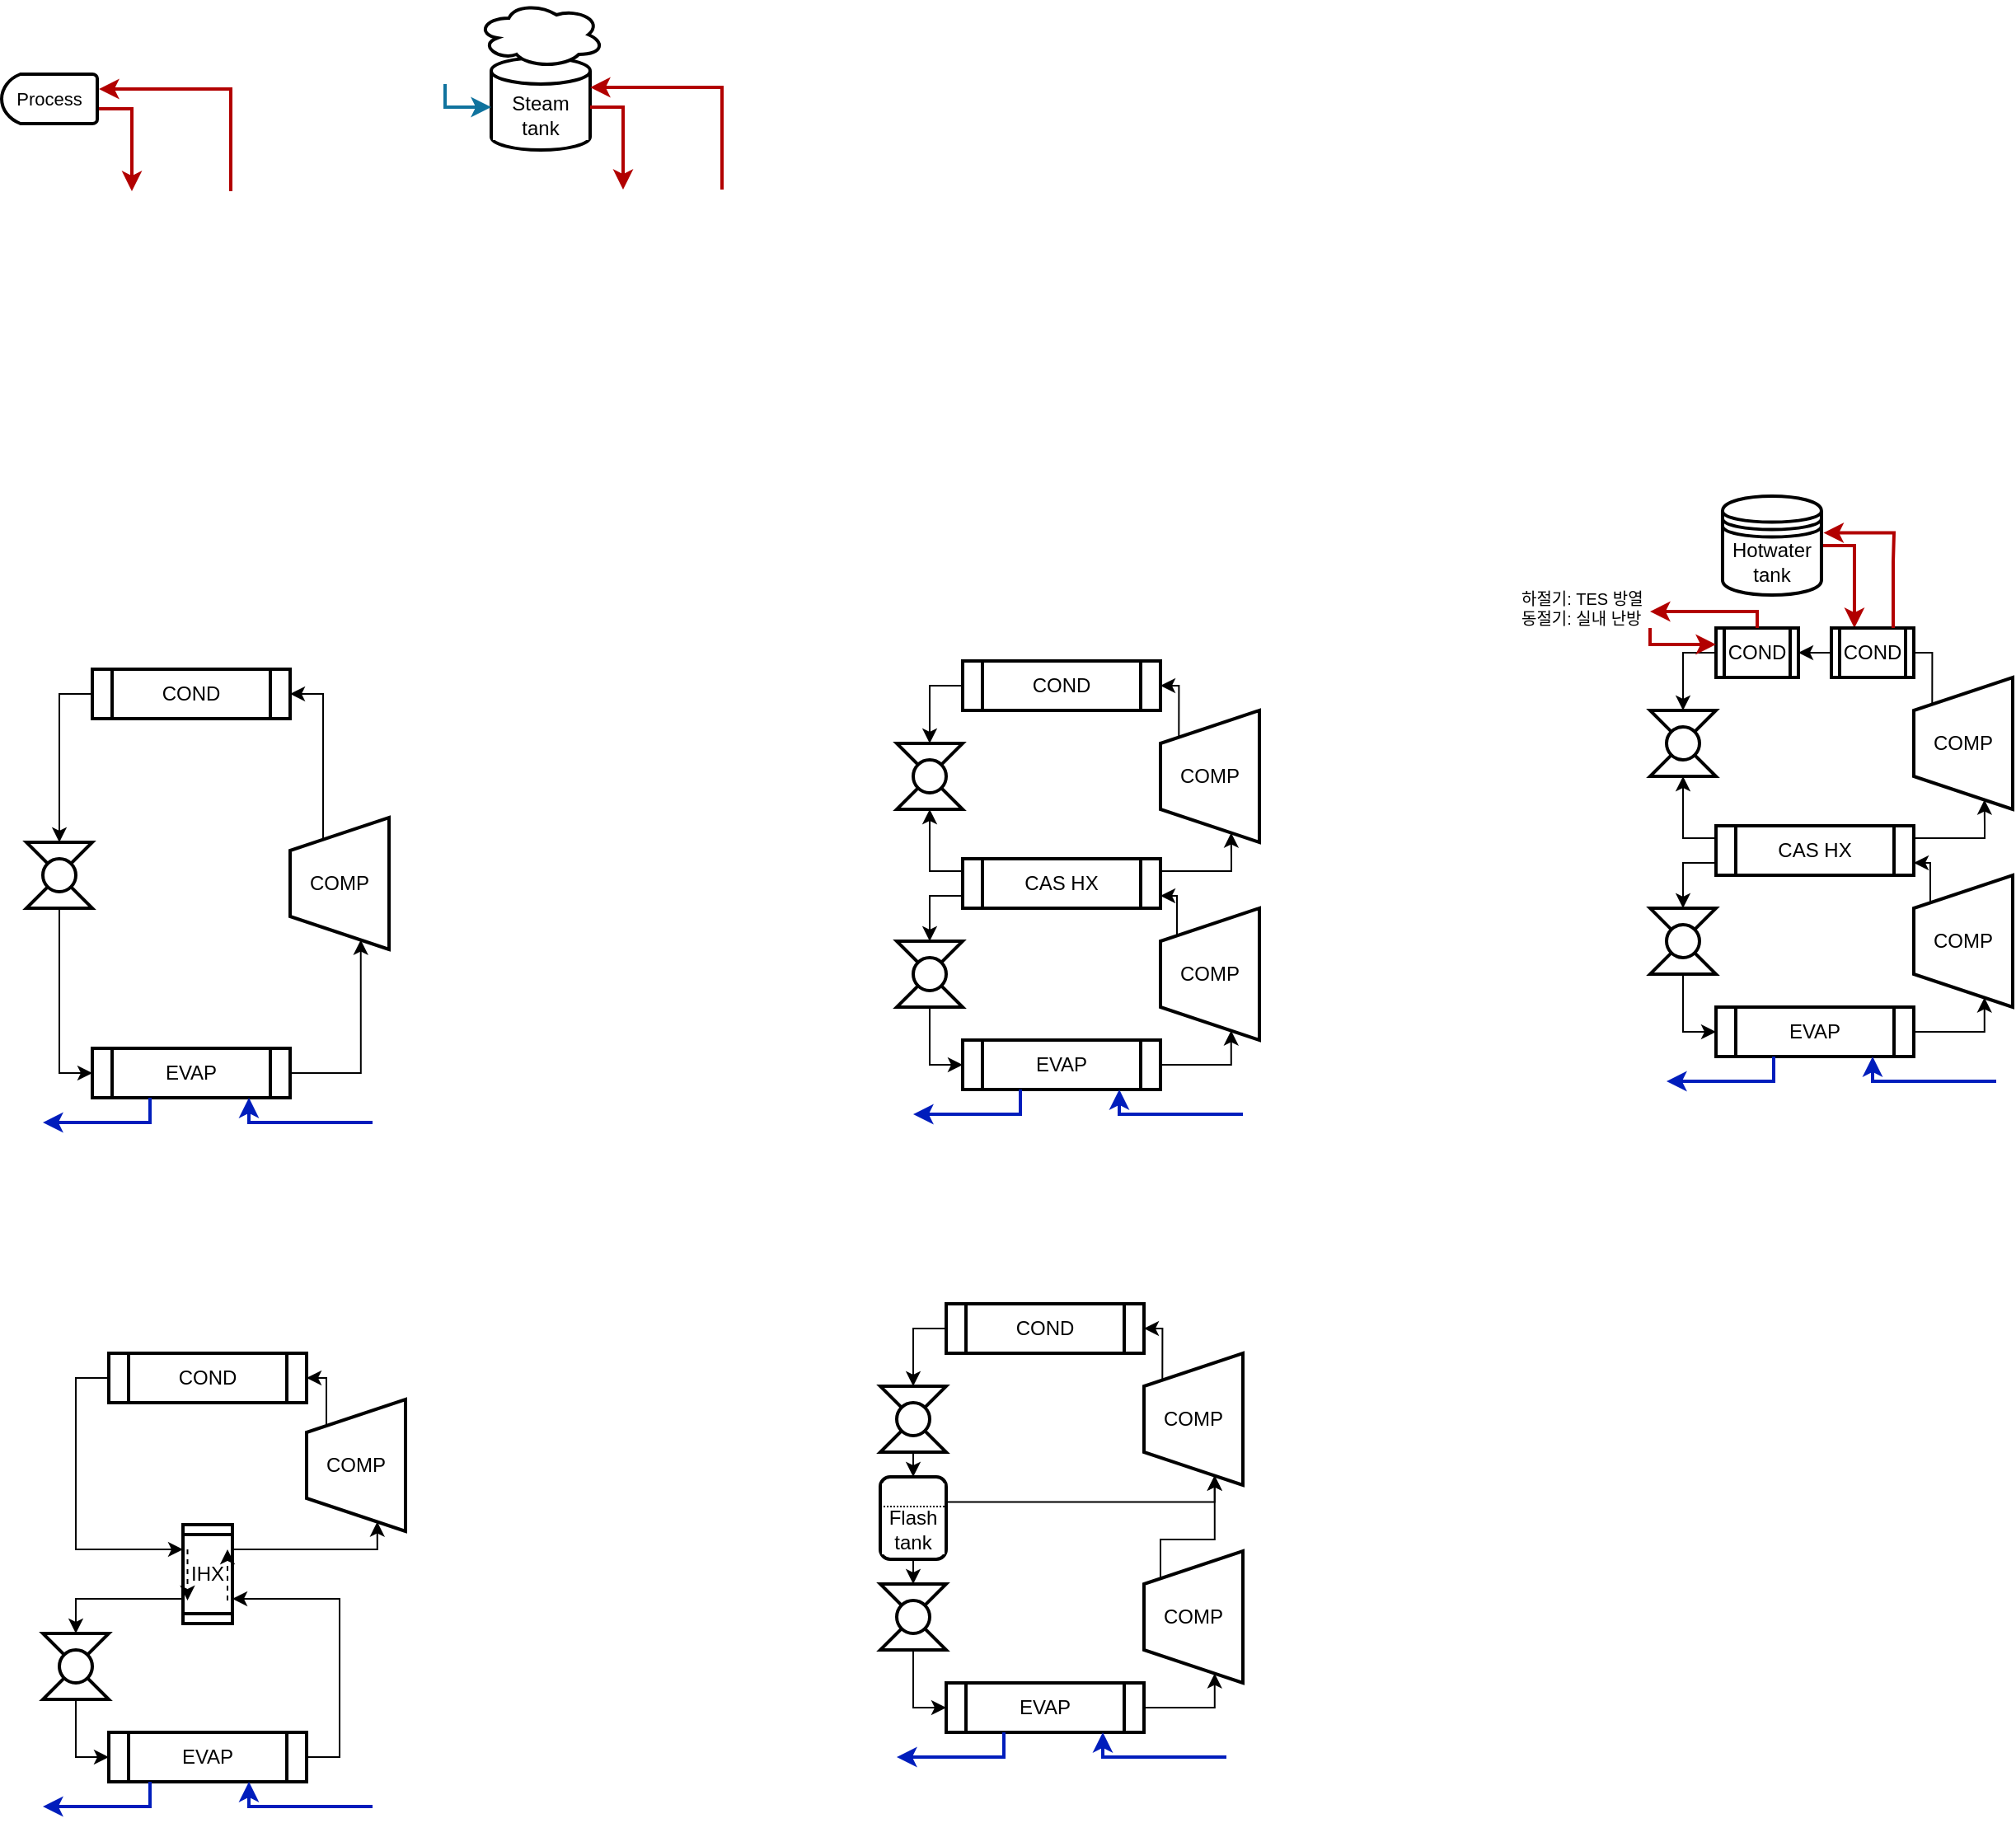 <mxfile version="20.3.2" type="device"><diagram id="8CO_Uyl0PwwRPN9O3ve7" name="페이지-1"><mxGraphModel dx="2375" dy="380" grid="1" gridSize="10" guides="1" tooltips="1" connect="1" arrows="1" fold="1" page="1" pageScale="1" pageWidth="827" pageHeight="1169" math="0" shadow="0"><root><mxCell id="0"/><mxCell id="1" parent="0"/><mxCell id="6k2t0ev1f2EzWXaT0g-W-322" value="Steam tank" style="shape=cylinder3;whiteSpace=wrap;html=1;boundedLbl=1;backgroundOutline=1;size=7.978;rounded=0;shadow=0;labelBackgroundColor=#FFFFFF;sketch=0;strokeWidth=2;" parent="1" vertex="1"><mxGeometry x="-1073" y="54" width="60" height="56" as="geometry"/></mxCell><mxCell id="6k2t0ev1f2EzWXaT0g-W-120" style="edgeStyle=orthogonalEdgeStyle;rounded=0;orthogonalLoop=1;jettySize=auto;html=1;exitX=0.799;exitY=0.186;exitDx=0;exitDy=0;exitPerimeter=0;entryX=1;entryY=0.75;entryDx=0;entryDy=0;" parent="1" source="6k2t0ev1f2EzWXaT0g-W-121" target="6k2t0ev1f2EzWXaT0g-W-127" edge="1"><mxGeometry relative="1" as="geometry"><Array as="points"><mxPoint x="-657" y="586"/><mxPoint x="-657" y="563"/></Array></mxGeometry></mxCell><mxCell id="6k2t0ev1f2EzWXaT0g-W-121" value="COMP" style="shape=trapezoid;perimeter=trapezoidPerimeter;whiteSpace=wrap;html=1;fixedSize=1;sketch=0;rounded=0;shadow=0;direction=north;strokeWidth=2;" parent="1" vertex="1"><mxGeometry x="-667" y="570" width="60" height="80" as="geometry"/></mxCell><mxCell id="6k2t0ev1f2EzWXaT0g-W-122" style="edgeStyle=orthogonalEdgeStyle;rounded=0;orthogonalLoop=1;jettySize=auto;html=1;entryX=0;entryY=0.75;entryDx=0;entryDy=0;exitX=1;exitY=0.5;exitDx=0;exitDy=0;" parent="1" source="6k2t0ev1f2EzWXaT0g-W-123" target="6k2t0ev1f2EzWXaT0g-W-121" edge="1"><mxGeometry relative="1" as="geometry"><Array as="points"><mxPoint x="-624" y="665"/></Array></mxGeometry></mxCell><mxCell id="6k2t0ev1f2EzWXaT0g-W-123" value="EVAP" style="shape=process;whiteSpace=wrap;html=1;backgroundOutline=1;rounded=0;shadow=0;sketch=0;strokeWidth=2;" parent="1" vertex="1"><mxGeometry x="-787" y="650" width="120" height="30" as="geometry"/></mxCell><mxCell id="6k2t0ev1f2EzWXaT0g-W-124" style="edgeStyle=orthogonalEdgeStyle;rounded=0;orthogonalLoop=1;jettySize=auto;html=1;entryX=0.5;entryY=0;entryDx=0;entryDy=0;exitX=0;exitY=0.75;exitDx=0;exitDy=0;" parent="1" source="6k2t0ev1f2EzWXaT0g-W-127" target="6k2t0ev1f2EzWXaT0g-W-129" edge="1"><mxGeometry relative="1" as="geometry"/></mxCell><mxCell id="6k2t0ev1f2EzWXaT0g-W-125" style="edgeStyle=orthogonalEdgeStyle;rounded=0;orthogonalLoop=1;jettySize=auto;html=1;entryX=0;entryY=0.75;entryDx=0;entryDy=0;exitX=1;exitY=0.25;exitDx=0;exitDy=0;" parent="1" source="6k2t0ev1f2EzWXaT0g-W-127" target="6k2t0ev1f2EzWXaT0g-W-132" edge="1"><mxGeometry relative="1" as="geometry"><Array as="points"><mxPoint x="-624" y="548"/><mxPoint x="-624" y="540"/></Array></mxGeometry></mxCell><mxCell id="6k2t0ev1f2EzWXaT0g-W-126" style="edgeStyle=orthogonalEdgeStyle;rounded=0;orthogonalLoop=1;jettySize=auto;html=1;entryX=0.5;entryY=1;entryDx=0;entryDy=0;exitX=0;exitY=0.25;exitDx=0;exitDy=0;" parent="1" source="6k2t0ev1f2EzWXaT0g-W-127" target="6k2t0ev1f2EzWXaT0g-W-135" edge="1"><mxGeometry relative="1" as="geometry"/></mxCell><mxCell id="6k2t0ev1f2EzWXaT0g-W-127" value="CAS HX" style="shape=process;whiteSpace=wrap;html=1;backgroundOutline=1;rounded=0;shadow=0;sketch=0;strokeWidth=2;" parent="1" vertex="1"><mxGeometry x="-787" y="540" width="120" height="30" as="geometry"/></mxCell><mxCell id="6k2t0ev1f2EzWXaT0g-W-128" style="edgeStyle=orthogonalEdgeStyle;rounded=0;orthogonalLoop=1;jettySize=auto;html=1;entryX=0;entryY=0.5;entryDx=0;entryDy=0;" parent="1" source="6k2t0ev1f2EzWXaT0g-W-129" target="6k2t0ev1f2EzWXaT0g-W-123" edge="1"><mxGeometry relative="1" as="geometry"/></mxCell><mxCell id="6k2t0ev1f2EzWXaT0g-W-129" value="" style="shape=collate;whiteSpace=wrap;html=1;rounded=0;shadow=0;sketch=0;strokeWidth=2;" parent="1" vertex="1"><mxGeometry x="-827" y="590" width="40" height="40" as="geometry"/></mxCell><mxCell id="6k2t0ev1f2EzWXaT0g-W-130" value="" style="ellipse;whiteSpace=wrap;html=1;aspect=fixed;rounded=0;shadow=0;sketch=0;strokeWidth=2;" parent="1" vertex="1"><mxGeometry x="-817" y="600" width="20" height="20" as="geometry"/></mxCell><mxCell id="6k2t0ev1f2EzWXaT0g-W-131" style="edgeStyle=orthogonalEdgeStyle;rounded=0;orthogonalLoop=1;jettySize=auto;html=1;exitX=0.799;exitY=0.186;exitDx=0;exitDy=0;entryX=1;entryY=0.5;entryDx=0;entryDy=0;exitPerimeter=0;" parent="1" source="6k2t0ev1f2EzWXaT0g-W-132" target="6k2t0ev1f2EzWXaT0g-W-134" edge="1"><mxGeometry relative="1" as="geometry"><Array as="points"><mxPoint x="-656" y="435"/></Array></mxGeometry></mxCell><mxCell id="6k2t0ev1f2EzWXaT0g-W-132" value="COMP" style="shape=trapezoid;perimeter=trapezoidPerimeter;whiteSpace=wrap;html=1;fixedSize=1;sketch=0;rounded=0;shadow=0;direction=north;strokeWidth=2;" parent="1" vertex="1"><mxGeometry x="-667" y="450" width="60" height="80" as="geometry"/></mxCell><mxCell id="6k2t0ev1f2EzWXaT0g-W-133" style="edgeStyle=orthogonalEdgeStyle;rounded=0;orthogonalLoop=1;jettySize=auto;html=1;entryX=0.5;entryY=0;entryDx=0;entryDy=0;exitX=0;exitY=0.5;exitDx=0;exitDy=0;" parent="1" source="6k2t0ev1f2EzWXaT0g-W-134" target="6k2t0ev1f2EzWXaT0g-W-135" edge="1"><mxGeometry relative="1" as="geometry"/></mxCell><mxCell id="6k2t0ev1f2EzWXaT0g-W-134" value="COND" style="shape=process;whiteSpace=wrap;html=1;backgroundOutline=1;rounded=0;shadow=0;sketch=0;strokeWidth=2;" parent="1" vertex="1"><mxGeometry x="-787" y="420" width="120" height="30" as="geometry"/></mxCell><mxCell id="6k2t0ev1f2EzWXaT0g-W-135" value="" style="shape=collate;whiteSpace=wrap;html=1;rounded=0;shadow=0;sketch=0;strokeWidth=2;" parent="1" vertex="1"><mxGeometry x="-827" y="470" width="40" height="40" as="geometry"/></mxCell><mxCell id="6k2t0ev1f2EzWXaT0g-W-136" value="" style="ellipse;whiteSpace=wrap;html=1;aspect=fixed;rounded=0;shadow=0;sketch=0;strokeWidth=2;" parent="1" vertex="1"><mxGeometry x="-817" y="480" width="20" height="20" as="geometry"/></mxCell><mxCell id="_jbCpMvJ0OhNoSimjPRz-2" style="edgeStyle=orthogonalEdgeStyle;rounded=0;orthogonalLoop=1;jettySize=auto;html=1;exitX=1;exitY=0.25;exitDx=0;exitDy=0;entryX=1;entryY=0.5;entryDx=0;entryDy=0;" parent="1" source="6k2t0ev1f2EzWXaT0g-W-137" target="6k2t0ev1f2EzWXaT0g-W-142" edge="1"><mxGeometry relative="1" as="geometry"/></mxCell><mxCell id="6k2t0ev1f2EzWXaT0g-W-137" value="COMP" style="shape=trapezoid;perimeter=trapezoidPerimeter;whiteSpace=wrap;html=1;fixedSize=1;sketch=0;rounded=0;shadow=0;direction=north;strokeWidth=2;" parent="1" vertex="1"><mxGeometry x="-1195" y="515" width="60" height="80" as="geometry"/></mxCell><mxCell id="6k2t0ev1f2EzWXaT0g-W-138" style="edgeStyle=orthogonalEdgeStyle;rounded=0;orthogonalLoop=1;jettySize=auto;html=1;entryX=0;entryY=0.75;entryDx=0;entryDy=0;exitX=1;exitY=0.5;exitDx=0;exitDy=0;" parent="1" source="6k2t0ev1f2EzWXaT0g-W-139" target="6k2t0ev1f2EzWXaT0g-W-137" edge="1"><mxGeometry relative="1" as="geometry"><Array as="points"><mxPoint x="-1152" y="670"/></Array></mxGeometry></mxCell><mxCell id="6k2t0ev1f2EzWXaT0g-W-139" value="EVAP" style="shape=process;whiteSpace=wrap;html=1;backgroundOutline=1;rounded=0;shadow=0;sketch=0;strokeWidth=2;" parent="1" vertex="1"><mxGeometry x="-1315" y="655" width="120" height="30" as="geometry"/></mxCell><mxCell id="6k2t0ev1f2EzWXaT0g-W-141" style="edgeStyle=orthogonalEdgeStyle;rounded=0;orthogonalLoop=1;jettySize=auto;html=1;entryX=0.5;entryY=0;entryDx=0;entryDy=0;exitX=0;exitY=0.5;exitDx=0;exitDy=0;" parent="1" source="6k2t0ev1f2EzWXaT0g-W-142" target="6k2t0ev1f2EzWXaT0g-W-144" edge="1"><mxGeometry relative="1" as="geometry"/></mxCell><mxCell id="6k2t0ev1f2EzWXaT0g-W-142" value="COND" style="shape=process;whiteSpace=wrap;html=1;backgroundOutline=1;rounded=0;shadow=0;sketch=0;strokeWidth=2;" parent="1" vertex="1"><mxGeometry x="-1315" y="425" width="120" height="30" as="geometry"/></mxCell><mxCell id="6k2t0ev1f2EzWXaT0g-W-143" style="edgeStyle=orthogonalEdgeStyle;rounded=0;orthogonalLoop=1;jettySize=auto;html=1;entryX=0;entryY=0.5;entryDx=0;entryDy=0;" parent="1" source="6k2t0ev1f2EzWXaT0g-W-144" target="6k2t0ev1f2EzWXaT0g-W-139" edge="1"><mxGeometry relative="1" as="geometry"/></mxCell><mxCell id="6k2t0ev1f2EzWXaT0g-W-144" value="" style="shape=collate;whiteSpace=wrap;html=1;rounded=0;shadow=0;sketch=0;strokeWidth=2;" parent="1" vertex="1"><mxGeometry x="-1355" y="530" width="40" height="40" as="geometry"/></mxCell><mxCell id="6k2t0ev1f2EzWXaT0g-W-145" value="" style="ellipse;whiteSpace=wrap;html=1;aspect=fixed;rounded=0;shadow=0;sketch=0;strokeWidth=2;" parent="1" vertex="1"><mxGeometry x="-1345" y="540" width="20" height="20" as="geometry"/></mxCell><mxCell id="6k2t0ev1f2EzWXaT0g-W-146" style="edgeStyle=orthogonalEdgeStyle;rounded=0;orthogonalLoop=1;jettySize=auto;html=1;exitX=1;exitY=0;exitDx=0;exitDy=0;entryX=1;entryY=0.5;entryDx=0;entryDy=0;" parent="1" source="6k2t0ev1f2EzWXaT0g-W-147" target="6k2t0ev1f2EzWXaT0g-W-151" edge="1"><mxGeometry relative="1" as="geometry"><Array as="points"><mxPoint x="-1173" y="855"/></Array></mxGeometry></mxCell><mxCell id="6k2t0ev1f2EzWXaT0g-W-147" value="COMP" style="shape=trapezoid;perimeter=trapezoidPerimeter;whiteSpace=wrap;html=1;fixedSize=1;sketch=0;rounded=0;shadow=0;direction=north;strokeWidth=2;" parent="1" vertex="1"><mxGeometry x="-1185" y="868" width="60" height="80" as="geometry"/></mxCell><mxCell id="6k2t0ev1f2EzWXaT0g-W-148" style="edgeStyle=orthogonalEdgeStyle;rounded=0;orthogonalLoop=1;jettySize=auto;html=1;entryX=0.75;entryY=0;entryDx=0;entryDy=0;exitX=1;exitY=0.5;exitDx=0;exitDy=0;" parent="1" source="6k2t0ev1f2EzWXaT0g-W-149" target="6k2t0ev1f2EzWXaT0g-W-157" edge="1"><mxGeometry relative="1" as="geometry"/></mxCell><mxCell id="6k2t0ev1f2EzWXaT0g-W-149" value="EVAP" style="shape=process;whiteSpace=wrap;html=1;backgroundOutline=1;rounded=0;shadow=0;sketch=0;strokeWidth=2;" parent="1" vertex="1"><mxGeometry x="-1305" y="1070" width="120" height="30" as="geometry"/></mxCell><mxCell id="6k2t0ev1f2EzWXaT0g-W-150" style="edgeStyle=orthogonalEdgeStyle;rounded=0;orthogonalLoop=1;jettySize=auto;html=1;entryX=0.25;entryY=1;entryDx=0;entryDy=0;exitX=0;exitY=0.5;exitDx=0;exitDy=0;" parent="1" source="6k2t0ev1f2EzWXaT0g-W-151" target="6k2t0ev1f2EzWXaT0g-W-157" edge="1"><mxGeometry relative="1" as="geometry"/></mxCell><mxCell id="6k2t0ev1f2EzWXaT0g-W-151" value="COND" style="shape=process;whiteSpace=wrap;html=1;backgroundOutline=1;rounded=0;shadow=0;sketch=0;strokeWidth=2;" parent="1" vertex="1"><mxGeometry x="-1305" y="840" width="120" height="30" as="geometry"/></mxCell><mxCell id="6k2t0ev1f2EzWXaT0g-W-152" style="edgeStyle=orthogonalEdgeStyle;rounded=0;orthogonalLoop=1;jettySize=auto;html=1;entryX=0;entryY=0.5;entryDx=0;entryDy=0;" parent="1" source="6k2t0ev1f2EzWXaT0g-W-153" target="6k2t0ev1f2EzWXaT0g-W-149" edge="1"><mxGeometry relative="1" as="geometry"/></mxCell><mxCell id="6k2t0ev1f2EzWXaT0g-W-153" value="" style="shape=collate;whiteSpace=wrap;html=1;rounded=0;shadow=0;sketch=0;strokeWidth=2;" parent="1" vertex="1"><mxGeometry x="-1345" y="1010" width="40" height="40" as="geometry"/></mxCell><mxCell id="6k2t0ev1f2EzWXaT0g-W-154" value="" style="ellipse;whiteSpace=wrap;html=1;aspect=fixed;rounded=0;shadow=0;sketch=0;strokeWidth=2;" parent="1" vertex="1"><mxGeometry x="-1335" y="1020" width="20" height="20" as="geometry"/></mxCell><mxCell id="6k2t0ev1f2EzWXaT0g-W-155" style="edgeStyle=orthogonalEdgeStyle;rounded=0;orthogonalLoop=1;jettySize=auto;html=1;entryX=0;entryY=0.75;entryDx=0;entryDy=0;exitX=0.25;exitY=0;exitDx=0;exitDy=0;" parent="1" source="6k2t0ev1f2EzWXaT0g-W-157" target="6k2t0ev1f2EzWXaT0g-W-147" edge="1"><mxGeometry relative="1" as="geometry"><Array as="points"><mxPoint x="-1142" y="959"/></Array></mxGeometry></mxCell><mxCell id="6k2t0ev1f2EzWXaT0g-W-156" style="edgeStyle=orthogonalEdgeStyle;rounded=0;orthogonalLoop=1;jettySize=auto;html=1;entryX=0.5;entryY=0;entryDx=0;entryDy=0;exitX=0.75;exitY=1;exitDx=0;exitDy=0;" parent="1" source="6k2t0ev1f2EzWXaT0g-W-157" target="6k2t0ev1f2EzWXaT0g-W-153" edge="1"><mxGeometry relative="1" as="geometry"/></mxCell><mxCell id="6k2t0ev1f2EzWXaT0g-W-157" value="" style="shape=process;whiteSpace=wrap;html=1;backgroundOutline=1;rounded=0;shadow=0;sketch=0;strokeWidth=2;rotation=90;" parent="1" vertex="1"><mxGeometry x="-1275" y="959" width="60" height="30" as="geometry"/></mxCell><mxCell id="6k2t0ev1f2EzWXaT0g-W-158" value="IHX" style="text;html=1;strokeColor=none;fillColor=none;align=center;verticalAlign=middle;whiteSpace=wrap;rounded=0;shadow=0;sketch=0;labelBackgroundColor=#FFFFFF;" parent="1" vertex="1"><mxGeometry x="-1255" y="964" width="20" height="20" as="geometry"/></mxCell><mxCell id="6k2t0ev1f2EzWXaT0g-W-159" value="" style="endArrow=classic;html=1;rounded=0;dashed=1;" parent="1" edge="1"><mxGeometry width="50" height="50" relative="1" as="geometry"><mxPoint x="-1233" y="990" as="sourcePoint"/><mxPoint x="-1233" y="959" as="targetPoint"/><Array as="points"><mxPoint x="-1233" y="979"/></Array></mxGeometry></mxCell><mxCell id="6k2t0ev1f2EzWXaT0g-W-160" value="" style="endArrow=classic;html=1;rounded=0;dashed=1;" parent="1" edge="1"><mxGeometry width="50" height="50" relative="1" as="geometry"><mxPoint x="-1257.25" y="959" as="sourcePoint"/><mxPoint x="-1257.25" y="990" as="targetPoint"/><Array as="points"><mxPoint x="-1257.25" y="979"/></Array></mxGeometry></mxCell><mxCell id="6k2t0ev1f2EzWXaT0g-W-300" style="edgeStyle=orthogonalEdgeStyle;rounded=0;orthogonalLoop=1;jettySize=auto;html=1;exitX=0.75;exitY=0;exitDx=0;exitDy=0;entryX=1;entryY=0.3;entryDx=0;entryDy=0;fillColor=#e51400;strokeColor=#B20000;strokeWidth=2;" parent="1" edge="1"><mxGeometry relative="1" as="geometry"><mxPoint x="-933" y="134" as="sourcePoint"/><mxPoint x="-1013" y="72" as="targetPoint"/><Array as="points"><mxPoint x="-933" y="72"/></Array></mxGeometry></mxCell><mxCell id="6k2t0ev1f2EzWXaT0g-W-305" style="edgeStyle=orthogonalEdgeStyle;rounded=0;orthogonalLoop=1;jettySize=auto;html=1;entryX=0.25;entryY=0;entryDx=0;entryDy=0;fillColor=#e51400;strokeColor=#B20000;strokeWidth=2;" parent="1" edge="1"><mxGeometry relative="1" as="geometry"><mxPoint x="-1013" y="84" as="sourcePoint"/><mxPoint x="-993" y="134" as="targetPoint"/><Array as="points"><mxPoint x="-993" y="84"/></Array></mxGeometry></mxCell><mxCell id="6k2t0ev1f2EzWXaT0g-W-118" value="" style="ellipse;shape=cloud;whiteSpace=wrap;html=1;rounded=0;shadow=0;labelBackgroundColor=#FFFFFF;sketch=0;strokeWidth=2;rotation=0;" parent="1" vertex="1"><mxGeometry x="-1081.57" y="20" width="77.13" height="40" as="geometry"/></mxCell><mxCell id="6k2t0ev1f2EzWXaT0g-W-315" style="edgeStyle=orthogonalEdgeStyle;rounded=0;orthogonalLoop=1;jettySize=auto;html=1;entryX=0;entryY=0.5;entryDx=0;entryDy=0;fillColor=#b1ddf0;strokeColor=#10739e;strokeWidth=2;" parent="1" edge="1"><mxGeometry relative="1" as="geometry"><mxPoint x="-1101" y="70" as="sourcePoint"/><mxPoint x="-1073" y="84" as="targetPoint"/><Array as="points"><mxPoint x="-1101" y="70"/><mxPoint x="-1101" y="84"/></Array></mxGeometry></mxCell><mxCell id="6k2t0ev1f2EzWXaT0g-W-318" style="edgeStyle=orthogonalEdgeStyle;rounded=0;orthogonalLoop=1;jettySize=auto;html=1;entryX=0.25;entryY=0;entryDx=0;entryDy=0;fillColor=#e51400;strokeColor=#B20000;strokeWidth=2;" parent="1" source="6k2t0ev1f2EzWXaT0g-W-319" edge="1"><mxGeometry relative="1" as="geometry"><mxPoint x="-246.02" y="400" as="targetPoint"/><Array as="points"><mxPoint x="-246.02" y="350"/></Array></mxGeometry></mxCell><mxCell id="6k2t0ev1f2EzWXaT0g-W-319" value="Hotwater tank" style="shape=datastore;whiteSpace=wrap;html=1;rounded=0;shadow=0;sketch=0;strokeWidth=2;" parent="1" vertex="1"><mxGeometry x="-326.02" y="320" width="60" height="60" as="geometry"/></mxCell><mxCell id="6k2t0ev1f2EzWXaT0g-W-327" style="edgeStyle=orthogonalEdgeStyle;rounded=0;orthogonalLoop=1;jettySize=auto;html=1;exitX=0.75;exitY=0;exitDx=0;exitDy=0;entryX=1;entryY=0.3;entryDx=0;entryDy=0;fillColor=#e51400;strokeColor=#B20000;strokeWidth=2;" parent="1" edge="1"><mxGeometry relative="1" as="geometry"><mxPoint x="-1231" y="135" as="sourcePoint"/><mxPoint x="-1311" y="73" as="targetPoint"/><Array as="points"><mxPoint x="-1231" y="73"/></Array></mxGeometry></mxCell><mxCell id="6k2t0ev1f2EzWXaT0g-W-328" style="edgeStyle=orthogonalEdgeStyle;rounded=0;orthogonalLoop=1;jettySize=auto;html=1;entryX=0.25;entryY=0;entryDx=0;entryDy=0;fillColor=#e51400;strokeColor=#B20000;strokeWidth=2;" parent="1" edge="1"><mxGeometry relative="1" as="geometry"><mxPoint x="-1311" y="85" as="sourcePoint"/><mxPoint x="-1291" y="135" as="targetPoint"/><Array as="points"><mxPoint x="-1291" y="85"/></Array></mxGeometry></mxCell><mxCell id="6k2t0ev1f2EzWXaT0g-W-329" value="Process" style="strokeWidth=2;html=1;shape=mxgraph.flowchart.delay;whiteSpace=wrap;rounded=0;shadow=0;labelBackgroundColor=#FFFFFF;sketch=0;fontSize=11;flipV=1;flipH=1;" parent="1" vertex="1"><mxGeometry x="-1370" y="64" width="58" height="30" as="geometry"/></mxCell><mxCell id="y5NzyxsIpc41mHiyMU3U-4" value="" style="edgeStyle=segmentEdgeStyle;endArrow=classic;html=1;rounded=0;entryX=0.75;entryY=1;entryDx=0;entryDy=0;strokeWidth=2;fillColor=#0050ef;strokeColor=#001DBC;" parent="1" edge="1"><mxGeometry width="50" height="50" relative="1" as="geometry"><mxPoint x="-1145" y="700" as="sourcePoint"/><mxPoint x="-1220" y="685" as="targetPoint"/></mxGeometry></mxCell><mxCell id="y5NzyxsIpc41mHiyMU3U-5" value="" style="edgeStyle=segmentEdgeStyle;endArrow=classic;html=1;rounded=0;exitX=0.25;exitY=1;exitDx=0;exitDy=0;strokeWidth=2;fillColor=#0050ef;strokeColor=#001DBC;" parent="1" edge="1"><mxGeometry width="50" height="50" relative="1" as="geometry"><mxPoint x="-1280" y="685" as="sourcePoint"/><mxPoint x="-1345" y="700" as="targetPoint"/><Array as="points"><mxPoint x="-1280" y="700"/></Array></mxGeometry></mxCell><mxCell id="y5NzyxsIpc41mHiyMU3U-6" value="" style="edgeStyle=segmentEdgeStyle;endArrow=classic;html=1;rounded=0;entryX=0.75;entryY=1;entryDx=0;entryDy=0;strokeWidth=2;fillColor=#0050ef;strokeColor=#001DBC;" parent="1" edge="1"><mxGeometry width="50" height="50" relative="1" as="geometry"><mxPoint x="-617" y="695" as="sourcePoint"/><mxPoint x="-692" y="680" as="targetPoint"/></mxGeometry></mxCell><mxCell id="y5NzyxsIpc41mHiyMU3U-7" value="" style="edgeStyle=segmentEdgeStyle;endArrow=classic;html=1;rounded=0;exitX=0.25;exitY=1;exitDx=0;exitDy=0;strokeWidth=2;fillColor=#0050ef;strokeColor=#001DBC;" parent="1" edge="1"><mxGeometry width="50" height="50" relative="1" as="geometry"><mxPoint x="-752" y="680" as="sourcePoint"/><mxPoint x="-817" y="695" as="targetPoint"/><Array as="points"><mxPoint x="-752" y="695"/></Array></mxGeometry></mxCell><mxCell id="y5NzyxsIpc41mHiyMU3U-8" value="" style="edgeStyle=segmentEdgeStyle;endArrow=classic;html=1;rounded=0;entryX=0.75;entryY=1;entryDx=0;entryDy=0;strokeWidth=2;fillColor=#0050ef;strokeColor=#001DBC;" parent="1" edge="1"><mxGeometry width="50" height="50" relative="1" as="geometry"><mxPoint x="-1145" y="1115" as="sourcePoint"/><mxPoint x="-1220" y="1100" as="targetPoint"/></mxGeometry></mxCell><mxCell id="y5NzyxsIpc41mHiyMU3U-9" value="" style="edgeStyle=segmentEdgeStyle;endArrow=classic;html=1;rounded=0;exitX=0.25;exitY=1;exitDx=0;exitDy=0;strokeWidth=2;fillColor=#0050ef;strokeColor=#001DBC;" parent="1" edge="1"><mxGeometry width="50" height="50" relative="1" as="geometry"><mxPoint x="-1280" y="1100" as="sourcePoint"/><mxPoint x="-1345" y="1115" as="targetPoint"/><Array as="points"><mxPoint x="-1280" y="1115"/></Array></mxGeometry></mxCell><mxCell id="_jbCpMvJ0OhNoSimjPRz-3" style="edgeStyle=orthogonalEdgeStyle;rounded=0;orthogonalLoop=1;jettySize=auto;html=1;exitX=0.799;exitY=0.186;exitDx=0;exitDy=0;exitPerimeter=0;entryX=0;entryY=0.75;entryDx=0;entryDy=0;" parent="1" source="_jbCpMvJ0OhNoSimjPRz-4" target="_jbCpMvJ0OhNoSimjPRz-15" edge="1"><mxGeometry relative="1" as="geometry"><Array as="points"><mxPoint x="-667" y="976"/><mxPoint x="-667" y="953"/><mxPoint x="-634" y="953"/></Array><mxPoint x="-677" y="952.5" as="targetPoint"/></mxGeometry></mxCell><mxCell id="_jbCpMvJ0OhNoSimjPRz-4" value="COMP" style="shape=trapezoid;perimeter=trapezoidPerimeter;whiteSpace=wrap;html=1;fixedSize=1;sketch=0;rounded=0;shadow=0;direction=north;strokeWidth=2;" parent="1" vertex="1"><mxGeometry x="-677" y="960" width="60" height="80" as="geometry"/></mxCell><mxCell id="_jbCpMvJ0OhNoSimjPRz-5" style="edgeStyle=orthogonalEdgeStyle;rounded=0;orthogonalLoop=1;jettySize=auto;html=1;entryX=0;entryY=0.75;entryDx=0;entryDy=0;exitX=1;exitY=0.5;exitDx=0;exitDy=0;" parent="1" source="_jbCpMvJ0OhNoSimjPRz-6" target="_jbCpMvJ0OhNoSimjPRz-4" edge="1"><mxGeometry relative="1" as="geometry"><Array as="points"><mxPoint x="-634" y="1055"/></Array></mxGeometry></mxCell><mxCell id="_jbCpMvJ0OhNoSimjPRz-6" value="EVAP" style="shape=process;whiteSpace=wrap;html=1;backgroundOutline=1;rounded=0;shadow=0;sketch=0;strokeWidth=2;" parent="1" vertex="1"><mxGeometry x="-797" y="1040" width="120" height="30" as="geometry"/></mxCell><mxCell id="_jbCpMvJ0OhNoSimjPRz-11" style="edgeStyle=orthogonalEdgeStyle;rounded=0;orthogonalLoop=1;jettySize=auto;html=1;entryX=0;entryY=0.5;entryDx=0;entryDy=0;" parent="1" source="_jbCpMvJ0OhNoSimjPRz-12" target="_jbCpMvJ0OhNoSimjPRz-6" edge="1"><mxGeometry relative="1" as="geometry"/></mxCell><mxCell id="_jbCpMvJ0OhNoSimjPRz-12" value="" style="shape=collate;whiteSpace=wrap;html=1;rounded=0;shadow=0;sketch=0;strokeWidth=2;" parent="1" vertex="1"><mxGeometry x="-837" y="980" width="40" height="40" as="geometry"/></mxCell><mxCell id="_jbCpMvJ0OhNoSimjPRz-13" value="" style="ellipse;whiteSpace=wrap;html=1;aspect=fixed;rounded=0;shadow=0;sketch=0;strokeWidth=2;" parent="1" vertex="1"><mxGeometry x="-827" y="990" width="20" height="20" as="geometry"/></mxCell><mxCell id="_jbCpMvJ0OhNoSimjPRz-14" style="edgeStyle=orthogonalEdgeStyle;rounded=0;orthogonalLoop=1;jettySize=auto;html=1;exitX=0.799;exitY=0.186;exitDx=0;exitDy=0;entryX=1;entryY=0.5;entryDx=0;entryDy=0;exitPerimeter=0;" parent="1" source="_jbCpMvJ0OhNoSimjPRz-15" target="_jbCpMvJ0OhNoSimjPRz-17" edge="1"><mxGeometry relative="1" as="geometry"><Array as="points"><mxPoint x="-666" y="825"/></Array></mxGeometry></mxCell><mxCell id="_jbCpMvJ0OhNoSimjPRz-15" value="COMP" style="shape=trapezoid;perimeter=trapezoidPerimeter;whiteSpace=wrap;html=1;fixedSize=1;sketch=0;rounded=0;shadow=0;direction=north;strokeWidth=2;" parent="1" vertex="1"><mxGeometry x="-677" y="840" width="60" height="80" as="geometry"/></mxCell><mxCell id="_jbCpMvJ0OhNoSimjPRz-16" style="edgeStyle=orthogonalEdgeStyle;rounded=0;orthogonalLoop=1;jettySize=auto;html=1;entryX=0.5;entryY=0;entryDx=0;entryDy=0;exitX=0;exitY=0.5;exitDx=0;exitDy=0;" parent="1" source="_jbCpMvJ0OhNoSimjPRz-17" target="_jbCpMvJ0OhNoSimjPRz-18" edge="1"><mxGeometry relative="1" as="geometry"/></mxCell><mxCell id="_jbCpMvJ0OhNoSimjPRz-17" value="COND" style="shape=process;whiteSpace=wrap;html=1;backgroundOutline=1;rounded=0;shadow=0;sketch=0;strokeWidth=2;" parent="1" vertex="1"><mxGeometry x="-797" y="810" width="120" height="30" as="geometry"/></mxCell><mxCell id="_jbCpMvJ0OhNoSimjPRz-24" value="" style="edgeStyle=orthogonalEdgeStyle;rounded=0;orthogonalLoop=1;jettySize=auto;html=1;" parent="1" source="_jbCpMvJ0OhNoSimjPRz-18" target="_jbCpMvJ0OhNoSimjPRz-22" edge="1"><mxGeometry relative="1" as="geometry"/></mxCell><mxCell id="_jbCpMvJ0OhNoSimjPRz-18" value="" style="shape=collate;whiteSpace=wrap;html=1;rounded=0;shadow=0;sketch=0;strokeWidth=2;" parent="1" vertex="1"><mxGeometry x="-837" y="860" width="40" height="40" as="geometry"/></mxCell><mxCell id="_jbCpMvJ0OhNoSimjPRz-19" value="" style="ellipse;whiteSpace=wrap;html=1;aspect=fixed;rounded=0;shadow=0;sketch=0;strokeWidth=2;" parent="1" vertex="1"><mxGeometry x="-827" y="870" width="20" height="20" as="geometry"/></mxCell><mxCell id="_jbCpMvJ0OhNoSimjPRz-20" value="" style="edgeStyle=segmentEdgeStyle;endArrow=classic;html=1;rounded=0;entryX=0.75;entryY=1;entryDx=0;entryDy=0;strokeWidth=2;fillColor=#0050ef;strokeColor=#001DBC;" parent="1" edge="1"><mxGeometry width="50" height="50" relative="1" as="geometry"><mxPoint x="-627" y="1085" as="sourcePoint"/><mxPoint x="-702" y="1070" as="targetPoint"/></mxGeometry></mxCell><mxCell id="_jbCpMvJ0OhNoSimjPRz-21" value="" style="edgeStyle=segmentEdgeStyle;endArrow=classic;html=1;rounded=0;exitX=0.25;exitY=1;exitDx=0;exitDy=0;strokeWidth=2;fillColor=#0050ef;strokeColor=#001DBC;" parent="1" edge="1"><mxGeometry width="50" height="50" relative="1" as="geometry"><mxPoint x="-762" y="1070" as="sourcePoint"/><mxPoint x="-827" y="1085" as="targetPoint"/><Array as="points"><mxPoint x="-762" y="1085"/></Array></mxGeometry></mxCell><mxCell id="_jbCpMvJ0OhNoSimjPRz-28" style="edgeStyle=orthogonalEdgeStyle;rounded=0;orthogonalLoop=1;jettySize=auto;html=1;exitX=1;exitY=0.5;exitDx=0;exitDy=0;entryX=0.5;entryY=0;entryDx=0;entryDy=0;" parent="1" source="_jbCpMvJ0OhNoSimjPRz-22" target="_jbCpMvJ0OhNoSimjPRz-12" edge="1"><mxGeometry relative="1" as="geometry"/></mxCell><mxCell id="_jbCpMvJ0OhNoSimjPRz-29" style="edgeStyle=orthogonalEdgeStyle;rounded=0;orthogonalLoop=1;jettySize=auto;html=1;exitX=0.304;exitY=0.005;exitDx=0;exitDy=0;entryX=0;entryY=0.75;entryDx=0;entryDy=0;exitPerimeter=0;" parent="1" source="_jbCpMvJ0OhNoSimjPRz-22" target="_jbCpMvJ0OhNoSimjPRz-15" edge="1"><mxGeometry relative="1" as="geometry"><mxPoint x="-667" y="950" as="targetPoint"/><Array as="points"><mxPoint x="-634" y="930"/></Array></mxGeometry></mxCell><mxCell id="_jbCpMvJ0OhNoSimjPRz-22" value="&lt;br&gt;Flash tank" style="rounded=1;whiteSpace=wrap;html=1;shadow=0;labelBackgroundColor=#FFFFFF;sketch=0;strokeWidth=2;direction=south;" parent="1" vertex="1"><mxGeometry x="-837" y="915" width="40" height="50" as="geometry"/></mxCell><mxCell id="_jbCpMvJ0OhNoSimjPRz-23" value="" style="edgeStyle=orthogonalEdgeStyle;rounded=0;orthogonalLoop=1;jettySize=auto;html=1;entryX=0.5;entryY=0;entryDx=0;entryDy=0;exitX=0;exitY=0.75;exitDx=0;exitDy=0;endArrow=none;" parent="1" target="_jbCpMvJ0OhNoSimjPRz-22" edge="1"><mxGeometry relative="1" as="geometry"><mxPoint x="-797" y="952.5" as="sourcePoint"/><mxPoint x="-817" y="980" as="targetPoint"/></mxGeometry></mxCell><mxCell id="_jbCpMvJ0OhNoSimjPRz-27" value="" style="endArrow=none;html=1;rounded=0;exitX=0.5;exitY=1;exitDx=0;exitDy=0;entryX=0.5;entryY=0;entryDx=0;entryDy=0;dashed=1;dashPattern=1 1;" parent="1" edge="1"><mxGeometry width="50" height="50" relative="1" as="geometry"><mxPoint x="-837" y="933" as="sourcePoint"/><mxPoint x="-797" y="933" as="targetPoint"/></mxGeometry></mxCell><mxCell id="p2F2Gr1tg5VDVy3d919y-1" style="edgeStyle=orthogonalEdgeStyle;rounded=0;orthogonalLoop=1;jettySize=auto;html=1;exitX=0.799;exitY=0.186;exitDx=0;exitDy=0;exitPerimeter=0;entryX=1;entryY=0.75;entryDx=0;entryDy=0;" edge="1" parent="1" source="p2F2Gr1tg5VDVy3d919y-2" target="p2F2Gr1tg5VDVy3d919y-8"><mxGeometry relative="1" as="geometry"><Array as="points"><mxPoint x="-200" y="566"/><mxPoint x="-200" y="543"/></Array></mxGeometry></mxCell><mxCell id="p2F2Gr1tg5VDVy3d919y-2" value="COMP" style="shape=trapezoid;perimeter=trapezoidPerimeter;whiteSpace=wrap;html=1;fixedSize=1;sketch=0;rounded=0;shadow=0;direction=north;strokeWidth=2;" vertex="1" parent="1"><mxGeometry x="-210" y="550" width="60" height="80" as="geometry"/></mxCell><mxCell id="p2F2Gr1tg5VDVy3d919y-3" style="edgeStyle=orthogonalEdgeStyle;rounded=0;orthogonalLoop=1;jettySize=auto;html=1;entryX=0;entryY=0.75;entryDx=0;entryDy=0;exitX=1;exitY=0.5;exitDx=0;exitDy=0;" edge="1" parent="1" source="p2F2Gr1tg5VDVy3d919y-4" target="p2F2Gr1tg5VDVy3d919y-2"><mxGeometry relative="1" as="geometry"><Array as="points"><mxPoint x="-167" y="645"/></Array></mxGeometry></mxCell><mxCell id="p2F2Gr1tg5VDVy3d919y-4" value="EVAP" style="shape=process;whiteSpace=wrap;html=1;backgroundOutline=1;rounded=0;shadow=0;sketch=0;strokeWidth=2;" vertex="1" parent="1"><mxGeometry x="-330" y="630" width="120" height="30" as="geometry"/></mxCell><mxCell id="p2F2Gr1tg5VDVy3d919y-5" style="edgeStyle=orthogonalEdgeStyle;rounded=0;orthogonalLoop=1;jettySize=auto;html=1;entryX=0.5;entryY=0;entryDx=0;entryDy=0;exitX=0;exitY=0.75;exitDx=0;exitDy=0;" edge="1" parent="1" source="p2F2Gr1tg5VDVy3d919y-8" target="p2F2Gr1tg5VDVy3d919y-10"><mxGeometry relative="1" as="geometry"/></mxCell><mxCell id="p2F2Gr1tg5VDVy3d919y-6" style="edgeStyle=orthogonalEdgeStyle;rounded=0;orthogonalLoop=1;jettySize=auto;html=1;entryX=0;entryY=0.75;entryDx=0;entryDy=0;exitX=1;exitY=0.25;exitDx=0;exitDy=0;" edge="1" parent="1" source="p2F2Gr1tg5VDVy3d919y-8" target="p2F2Gr1tg5VDVy3d919y-13"><mxGeometry relative="1" as="geometry"><Array as="points"><mxPoint x="-167" y="528"/><mxPoint x="-167" y="520"/></Array></mxGeometry></mxCell><mxCell id="p2F2Gr1tg5VDVy3d919y-7" style="edgeStyle=orthogonalEdgeStyle;rounded=0;orthogonalLoop=1;jettySize=auto;html=1;entryX=0.5;entryY=1;entryDx=0;entryDy=0;exitX=0;exitY=0.25;exitDx=0;exitDy=0;" edge="1" parent="1" source="p2F2Gr1tg5VDVy3d919y-8" target="p2F2Gr1tg5VDVy3d919y-16"><mxGeometry relative="1" as="geometry"/></mxCell><mxCell id="p2F2Gr1tg5VDVy3d919y-8" value="CAS HX" style="shape=process;whiteSpace=wrap;html=1;backgroundOutline=1;rounded=0;shadow=0;sketch=0;strokeWidth=2;" vertex="1" parent="1"><mxGeometry x="-330" y="520" width="120" height="30" as="geometry"/></mxCell><mxCell id="p2F2Gr1tg5VDVy3d919y-9" style="edgeStyle=orthogonalEdgeStyle;rounded=0;orthogonalLoop=1;jettySize=auto;html=1;entryX=0;entryY=0.5;entryDx=0;entryDy=0;" edge="1" parent="1" source="p2F2Gr1tg5VDVy3d919y-10" target="p2F2Gr1tg5VDVy3d919y-4"><mxGeometry relative="1" as="geometry"/></mxCell><mxCell id="p2F2Gr1tg5VDVy3d919y-10" value="" style="shape=collate;whiteSpace=wrap;html=1;rounded=0;shadow=0;sketch=0;strokeWidth=2;" vertex="1" parent="1"><mxGeometry x="-370" y="570" width="40" height="40" as="geometry"/></mxCell><mxCell id="p2F2Gr1tg5VDVy3d919y-11" value="" style="ellipse;whiteSpace=wrap;html=1;aspect=fixed;rounded=0;shadow=0;sketch=0;strokeWidth=2;" vertex="1" parent="1"><mxGeometry x="-360" y="580" width="20" height="20" as="geometry"/></mxCell><mxCell id="p2F2Gr1tg5VDVy3d919y-12" style="edgeStyle=orthogonalEdgeStyle;rounded=0;orthogonalLoop=1;jettySize=auto;html=1;exitX=0.799;exitY=0.186;exitDx=0;exitDy=0;entryX=1;entryY=0.5;entryDx=0;entryDy=0;exitPerimeter=0;" edge="1" parent="1" source="p2F2Gr1tg5VDVy3d919y-13" target="p2F2Gr1tg5VDVy3d919y-15"><mxGeometry relative="1" as="geometry"><Array as="points"><mxPoint x="-199" y="415"/></Array></mxGeometry></mxCell><mxCell id="p2F2Gr1tg5VDVy3d919y-13" value="COMP" style="shape=trapezoid;perimeter=trapezoidPerimeter;whiteSpace=wrap;html=1;fixedSize=1;sketch=0;rounded=0;shadow=0;direction=north;strokeWidth=2;" vertex="1" parent="1"><mxGeometry x="-210" y="430" width="60" height="80" as="geometry"/></mxCell><mxCell id="p2F2Gr1tg5VDVy3d919y-14" style="edgeStyle=orthogonalEdgeStyle;rounded=0;orthogonalLoop=1;jettySize=auto;html=1;entryX=0.5;entryY=0;entryDx=0;entryDy=0;exitX=0;exitY=0.5;exitDx=0;exitDy=0;" edge="1" parent="1" source="p2F2Gr1tg5VDVy3d919y-15" target="p2F2Gr1tg5VDVy3d919y-16"><mxGeometry relative="1" as="geometry"/></mxCell><mxCell id="p2F2Gr1tg5VDVy3d919y-15" value="COND" style="shape=process;whiteSpace=wrap;html=1;backgroundOutline=1;rounded=0;shadow=0;sketch=0;strokeWidth=2;" vertex="1" parent="1"><mxGeometry x="-330" y="400" width="50" height="30" as="geometry"/></mxCell><mxCell id="p2F2Gr1tg5VDVy3d919y-16" value="" style="shape=collate;whiteSpace=wrap;html=1;rounded=0;shadow=0;sketch=0;strokeWidth=2;" vertex="1" parent="1"><mxGeometry x="-370" y="450" width="40" height="40" as="geometry"/></mxCell><mxCell id="p2F2Gr1tg5VDVy3d919y-17" value="" style="ellipse;whiteSpace=wrap;html=1;aspect=fixed;rounded=0;shadow=0;sketch=0;strokeWidth=2;" vertex="1" parent="1"><mxGeometry x="-360" y="460" width="20" height="20" as="geometry"/></mxCell><mxCell id="p2F2Gr1tg5VDVy3d919y-18" value="" style="edgeStyle=segmentEdgeStyle;endArrow=classic;html=1;rounded=0;entryX=0.75;entryY=1;entryDx=0;entryDy=0;strokeWidth=2;fillColor=#0050ef;strokeColor=#001DBC;" edge="1" parent="1"><mxGeometry width="50" height="50" relative="1" as="geometry"><mxPoint x="-160" y="675" as="sourcePoint"/><mxPoint x="-235" y="660" as="targetPoint"/></mxGeometry></mxCell><mxCell id="p2F2Gr1tg5VDVy3d919y-19" value="" style="edgeStyle=segmentEdgeStyle;endArrow=classic;html=1;rounded=0;exitX=0.25;exitY=1;exitDx=0;exitDy=0;strokeWidth=2;fillColor=#0050ef;strokeColor=#001DBC;" edge="1" parent="1"><mxGeometry width="50" height="50" relative="1" as="geometry"><mxPoint x="-295" y="660" as="sourcePoint"/><mxPoint x="-360" y="675" as="targetPoint"/><Array as="points"><mxPoint x="-295" y="675"/></Array></mxGeometry></mxCell><mxCell id="p2F2Gr1tg5VDVy3d919y-21" value="COND" style="shape=process;whiteSpace=wrap;html=1;backgroundOutline=1;rounded=0;shadow=0;sketch=0;strokeWidth=2;" vertex="1" parent="1"><mxGeometry x="-260" y="400" width="50" height="30" as="geometry"/></mxCell><mxCell id="p2F2Gr1tg5VDVy3d919y-22" style="edgeStyle=orthogonalEdgeStyle;rounded=0;orthogonalLoop=1;jettySize=auto;html=1;entryX=1.021;entryY=0.371;entryDx=0;entryDy=0;fillColor=#e51400;strokeColor=#B20000;strokeWidth=2;entryPerimeter=0;exitX=0.75;exitY=0;exitDx=0;exitDy=0;" edge="1" parent="1" source="p2F2Gr1tg5VDVy3d919y-21" target="6k2t0ev1f2EzWXaT0g-W-319"><mxGeometry relative="1" as="geometry"><mxPoint x="-236.02" y="410" as="targetPoint"/><Array as="points"><mxPoint x="-222" y="360"/><mxPoint x="-222" y="360"/><mxPoint x="-222" y="342"/></Array><mxPoint x="-256.02" y="360" as="sourcePoint"/></mxGeometry></mxCell><mxCell id="p2F2Gr1tg5VDVy3d919y-25" value="&lt;span style=&quot;font-size: 10px;&quot;&gt;하절기: TES 방열&lt;br style=&quot;font-size: 10px;&quot;&gt;동절기: 실내 난방&lt;br style=&quot;font-size: 10px;&quot;&gt;&lt;/span&gt;" style="text;whiteSpace=wrap;html=1;fontSize=10;fontFamily=Helvetica;fontColor=default;" vertex="1" parent="1"><mxGeometry x="-450" y="370" width="90" height="40" as="geometry"/></mxCell><mxCell id="p2F2Gr1tg5VDVy3d919y-30" style="edgeStyle=orthogonalEdgeStyle;rounded=0;orthogonalLoop=1;jettySize=auto;html=1;fillColor=#e51400;strokeColor=#B20000;strokeWidth=2;" edge="1" parent="1"><mxGeometry relative="1" as="geometry"><mxPoint x="-330" y="410" as="targetPoint"/><Array as="points"><mxPoint x="-370" y="400"/><mxPoint x="-370" y="410"/></Array><mxPoint x="-370" y="400" as="sourcePoint"/></mxGeometry></mxCell><mxCell id="p2F2Gr1tg5VDVy3d919y-31" style="edgeStyle=orthogonalEdgeStyle;rounded=0;orthogonalLoop=1;jettySize=auto;html=1;fillColor=#e51400;strokeColor=#B20000;strokeWidth=2;exitX=0.5;exitY=0;exitDx=0;exitDy=0;" edge="1" parent="1" source="p2F2Gr1tg5VDVy3d919y-15"><mxGeometry relative="1" as="geometry"><mxPoint x="-370" y="390" as="targetPoint"/><Array as="points"><mxPoint x="-305" y="390"/></Array><mxPoint x="-330" y="370" as="sourcePoint"/></mxGeometry></mxCell></root></mxGraphModel></diagram></mxfile>